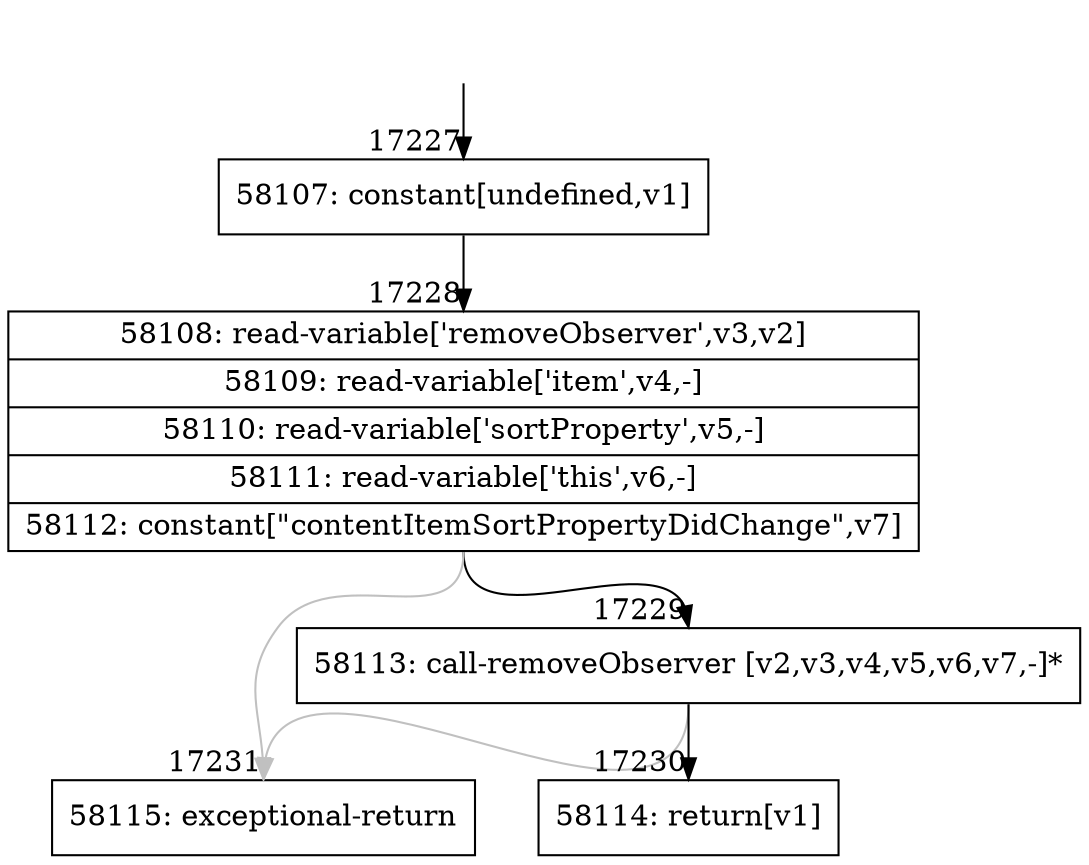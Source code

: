 digraph {
rankdir="TD"
BB_entry1485[shape=none,label=""];
BB_entry1485 -> BB17227 [tailport=s, headport=n, headlabel="    17227"]
BB17227 [shape=record label="{58107: constant[undefined,v1]}" ] 
BB17227 -> BB17228 [tailport=s, headport=n, headlabel="      17228"]
BB17228 [shape=record label="{58108: read-variable['removeObserver',v3,v2]|58109: read-variable['item',v4,-]|58110: read-variable['sortProperty',v5,-]|58111: read-variable['this',v6,-]|58112: constant[\"contentItemSortPropertyDidChange\",v7]}" ] 
BB17228 -> BB17229 [tailport=s, headport=n, headlabel="      17229"]
BB17228 -> BB17231 [tailport=s, headport=n, color=gray, headlabel="      17231"]
BB17229 [shape=record label="{58113: call-removeObserver [v2,v3,v4,v5,v6,v7,-]*}" ] 
BB17229 -> BB17230 [tailport=s, headport=n, headlabel="      17230"]
BB17229 -> BB17231 [tailport=s, headport=n, color=gray]
BB17230 [shape=record label="{58114: return[v1]}" ] 
BB17231 [shape=record label="{58115: exceptional-return}" ] 
//#$~ 32834
}
